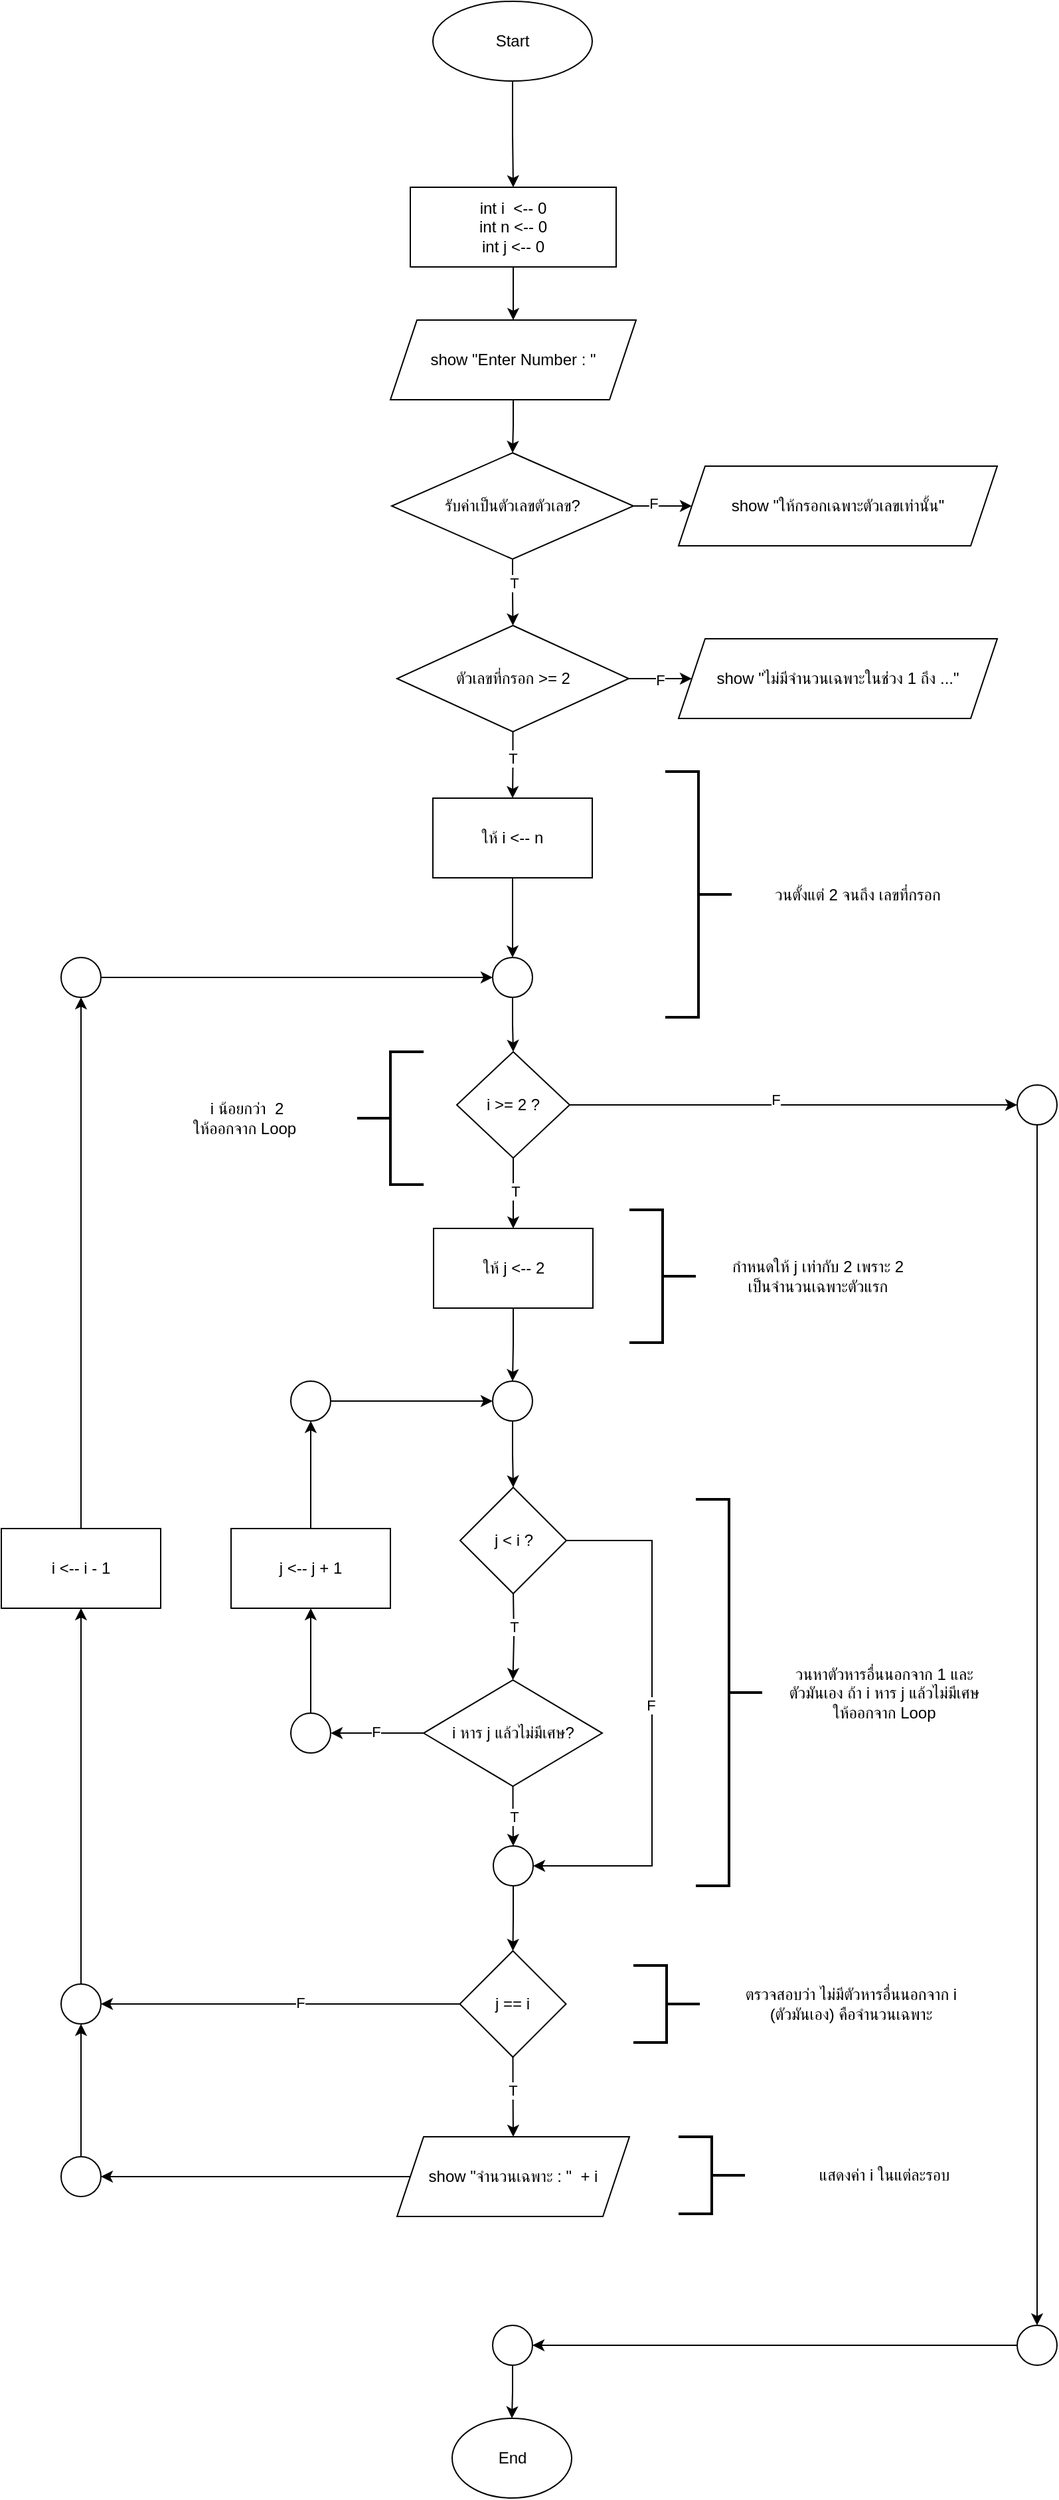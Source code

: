 <mxfile version="28.1.2">
  <diagram name="Page-1" id="D4TebotzHGCMaRnrzphw">
    <mxGraphModel dx="1433" dy="870" grid="1" gridSize="10" guides="1" tooltips="1" connect="1" arrows="1" fold="1" page="1" pageScale="1" pageWidth="850" pageHeight="1100" math="0" shadow="0">
      <root>
        <mxCell id="0" />
        <mxCell id="1" parent="0" />
        <mxCell id="0oZE_neVgrIPyHd80c5C-3" value="" style="edgeStyle=orthogonalEdgeStyle;rounded=0;orthogonalLoop=1;jettySize=auto;html=1;" parent="1" source="0oZE_neVgrIPyHd80c5C-1" target="0oZE_neVgrIPyHd80c5C-2" edge="1">
          <mxGeometry relative="1" as="geometry" />
        </mxCell>
        <mxCell id="0oZE_neVgrIPyHd80c5C-1" value="Start" style="ellipse;whiteSpace=wrap;html=1;" parent="1" vertex="1">
          <mxGeometry x="352" y="40" width="120" height="60" as="geometry" />
        </mxCell>
        <mxCell id="0oZE_neVgrIPyHd80c5C-5" style="edgeStyle=orthogonalEdgeStyle;rounded=0;orthogonalLoop=1;jettySize=auto;html=1;exitX=0.5;exitY=1;exitDx=0;exitDy=0;entryX=0.5;entryY=0;entryDx=0;entryDy=0;" parent="1" source="0oZE_neVgrIPyHd80c5C-2" target="0oZE_neVgrIPyHd80c5C-4" edge="1">
          <mxGeometry relative="1" as="geometry" />
        </mxCell>
        <mxCell id="0oZE_neVgrIPyHd80c5C-2" value="int i&amp;nbsp; &amp;lt;-- 0&lt;div&gt;&lt;span style=&quot;background-color: transparent; color: light-dark(rgb(0, 0, 0), rgb(255, 255, 255));&quot;&gt;int n &amp;lt;-- 0&lt;/span&gt;&lt;div&gt;&lt;span style=&quot;background-color: transparent; color: light-dark(rgb(0, 0, 0), rgb(255, 255, 255));&quot;&gt;int j &amp;lt;-- 0&lt;/span&gt;&lt;/div&gt;&lt;/div&gt;" style="whiteSpace=wrap;html=1;" parent="1" vertex="1">
          <mxGeometry x="335" y="180" width="155" height="60" as="geometry" />
        </mxCell>
        <mxCell id="0oZE_neVgrIPyHd80c5C-7" value="" style="edgeStyle=orthogonalEdgeStyle;rounded=0;orthogonalLoop=1;jettySize=auto;html=1;" parent="1" source="0oZE_neVgrIPyHd80c5C-4" target="0oZE_neVgrIPyHd80c5C-6" edge="1">
          <mxGeometry relative="1" as="geometry" />
        </mxCell>
        <mxCell id="0oZE_neVgrIPyHd80c5C-4" value="show &quot;Enter Number : &quot;" style="shape=parallelogram;perimeter=parallelogramPerimeter;whiteSpace=wrap;html=1;fixedSize=1;" parent="1" vertex="1">
          <mxGeometry x="320" y="280" width="185" height="60" as="geometry" />
        </mxCell>
        <mxCell id="0oZE_neVgrIPyHd80c5C-9" value="" style="edgeStyle=orthogonalEdgeStyle;rounded=0;orthogonalLoop=1;jettySize=auto;html=1;" parent="1" source="0oZE_neVgrIPyHd80c5C-6" target="0oZE_neVgrIPyHd80c5C-8" edge="1">
          <mxGeometry relative="1" as="geometry" />
        </mxCell>
        <mxCell id="0oZE_neVgrIPyHd80c5C-114" value="T" style="edgeLabel;html=1;align=center;verticalAlign=middle;resizable=0;points=[];" parent="0oZE_neVgrIPyHd80c5C-9" vertex="1" connectable="0">
          <mxGeometry x="-0.284" y="1" relative="1" as="geometry">
            <mxPoint as="offset" />
          </mxGeometry>
        </mxCell>
        <mxCell id="0oZE_neVgrIPyHd80c5C-11" style="edgeStyle=orthogonalEdgeStyle;rounded=0;orthogonalLoop=1;jettySize=auto;html=1;exitX=1;exitY=0.5;exitDx=0;exitDy=0;entryX=0;entryY=0.5;entryDx=0;entryDy=0;" parent="1" source="0oZE_neVgrIPyHd80c5C-6" target="0oZE_neVgrIPyHd80c5C-10" edge="1">
          <mxGeometry relative="1" as="geometry" />
        </mxCell>
        <mxCell id="0oZE_neVgrIPyHd80c5C-14" value="F" style="edgeLabel;html=1;align=center;verticalAlign=middle;resizable=0;points=[];" parent="0oZE_neVgrIPyHd80c5C-11" vertex="1" connectable="0">
          <mxGeometry x="-0.036" y="2" relative="1" as="geometry">
            <mxPoint as="offset" />
          </mxGeometry>
        </mxCell>
        <mxCell id="0oZE_neVgrIPyHd80c5C-6" value="รับค่าเป็นตัวเลขตัวเลข?" style="rhombus;whiteSpace=wrap;html=1;" parent="1" vertex="1">
          <mxGeometry x="321" y="380" width="182" height="80" as="geometry" />
        </mxCell>
        <mxCell id="0oZE_neVgrIPyHd80c5C-13" style="edgeStyle=orthogonalEdgeStyle;rounded=0;orthogonalLoop=1;jettySize=auto;html=1;exitX=1;exitY=0.5;exitDx=0;exitDy=0;entryX=0;entryY=0.5;entryDx=0;entryDy=0;" parent="1" source="0oZE_neVgrIPyHd80c5C-8" target="0oZE_neVgrIPyHd80c5C-12" edge="1">
          <mxGeometry relative="1" as="geometry" />
        </mxCell>
        <mxCell id="0oZE_neVgrIPyHd80c5C-15" value="F" style="edgeLabel;html=1;align=center;verticalAlign=middle;resizable=0;points=[];" parent="0oZE_neVgrIPyHd80c5C-13" vertex="1" connectable="0">
          <mxGeometry x="0.048" y="-1" relative="1" as="geometry">
            <mxPoint x="1" as="offset" />
          </mxGeometry>
        </mxCell>
        <mxCell id="0oZE_neVgrIPyHd80c5C-17" value="" style="edgeStyle=orthogonalEdgeStyle;rounded=0;orthogonalLoop=1;jettySize=auto;html=1;entryX=0.5;entryY=0;entryDx=0;entryDy=0;" parent="1" source="0oZE_neVgrIPyHd80c5C-8" target="0oZE_neVgrIPyHd80c5C-20" edge="1">
          <mxGeometry relative="1" as="geometry" />
        </mxCell>
        <mxCell id="0oZE_neVgrIPyHd80c5C-115" value="T" style="edgeLabel;html=1;align=center;verticalAlign=middle;resizable=0;points=[];" parent="0oZE_neVgrIPyHd80c5C-17" vertex="1" connectable="0">
          <mxGeometry x="-0.224" y="-1" relative="1" as="geometry">
            <mxPoint as="offset" />
          </mxGeometry>
        </mxCell>
        <mxCell id="0oZE_neVgrIPyHd80c5C-8" value="ตัวเลขที่กรอก &amp;gt;= 2" style="rhombus;whiteSpace=wrap;html=1;" parent="1" vertex="1">
          <mxGeometry x="325" y="510" width="174.5" height="80" as="geometry" />
        </mxCell>
        <mxCell id="0oZE_neVgrIPyHd80c5C-10" value="&lt;span&gt;&lt;font face=&quot;Helvetica&quot; style=&quot;color: light-dark(rgb(0, 0, 0), rgb(255, 255, 255));&quot;&gt;show &quot;&lt;span style=&quot;white-space: pre;&quot;&gt;ให้กรอกเฉพาะตัวเลขเท่านั้น&lt;/span&gt;&quot;&lt;/font&gt;&lt;/span&gt;" style="shape=parallelogram;perimeter=parallelogramPerimeter;whiteSpace=wrap;html=1;fixedSize=1;" parent="1" vertex="1">
          <mxGeometry x="537" y="390" width="240" height="60" as="geometry" />
        </mxCell>
        <mxCell id="0oZE_neVgrIPyHd80c5C-12" value="&lt;p&gt;&lt;font style=&quot;color: light-dark(rgb(0, 0, 0), rgb(255, 255, 255));&quot; face=&quot;Helvetica&quot;&gt;&lt;font style=&quot;&quot;&gt;show &quot;&lt;/font&gt;&lt;span style=&quot;white-space: pre;&quot;&gt;ไม่มีจำนวนเฉพาะในช่วง 1 ถึง ...&lt;/span&gt;&quot;&lt;/font&gt;&lt;/p&gt;" style="shape=parallelogram;perimeter=parallelogramPerimeter;whiteSpace=wrap;html=1;fixedSize=1;" parent="1" vertex="1">
          <mxGeometry x="537" y="520" width="240" height="60" as="geometry" />
        </mxCell>
        <mxCell id="0oZE_neVgrIPyHd80c5C-57" style="edgeStyle=orthogonalEdgeStyle;rounded=0;orthogonalLoop=1;jettySize=auto;html=1;exitX=0.5;exitY=1;exitDx=0;exitDy=0;entryX=0.5;entryY=0;entryDx=0;entryDy=0;" parent="1" source="0oZE_neVgrIPyHd80c5C-16" target="0oZE_neVgrIPyHd80c5C-22" edge="1">
          <mxGeometry relative="1" as="geometry" />
        </mxCell>
        <mxCell id="0oZE_neVgrIPyHd80c5C-16" value="" style="ellipse;whiteSpace=wrap;html=1;" parent="1" vertex="1">
          <mxGeometry x="397" y="760" width="30" height="30" as="geometry" />
        </mxCell>
        <mxCell id="0oZE_neVgrIPyHd80c5C-56" style="edgeStyle=orthogonalEdgeStyle;rounded=0;orthogonalLoop=1;jettySize=auto;html=1;exitX=0.5;exitY=1;exitDx=0;exitDy=0;entryX=0.5;entryY=0;entryDx=0;entryDy=0;" parent="1" source="0oZE_neVgrIPyHd80c5C-20" target="0oZE_neVgrIPyHd80c5C-16" edge="1">
          <mxGeometry relative="1" as="geometry" />
        </mxCell>
        <mxCell id="0oZE_neVgrIPyHd80c5C-20" value="ให้ i &amp;lt;-- n" style="whiteSpace=wrap;html=1;" parent="1" vertex="1">
          <mxGeometry x="352" y="640" width="120" height="60" as="geometry" />
        </mxCell>
        <mxCell id="0oZE_neVgrIPyHd80c5C-27" value="" style="edgeStyle=orthogonalEdgeStyle;rounded=0;orthogonalLoop=1;jettySize=auto;html=1;entryX=0.5;entryY=0;entryDx=0;entryDy=0;" parent="1" source="0oZE_neVgrIPyHd80c5C-22" target="0oZE_neVgrIPyHd80c5C-31" edge="1">
          <mxGeometry relative="1" as="geometry">
            <mxPoint x="412.5" y="960" as="targetPoint" />
          </mxGeometry>
        </mxCell>
        <mxCell id="0oZE_neVgrIPyHd80c5C-30" value="T" style="edgeLabel;html=1;align=center;verticalAlign=middle;resizable=0;points=[];" parent="0oZE_neVgrIPyHd80c5C-27" vertex="1" connectable="0">
          <mxGeometry x="-0.06" y="1" relative="1" as="geometry">
            <mxPoint as="offset" />
          </mxGeometry>
        </mxCell>
        <mxCell id="0oZE_neVgrIPyHd80c5C-79" style="edgeStyle=orthogonalEdgeStyle;rounded=0;orthogonalLoop=1;jettySize=auto;html=1;exitX=1;exitY=0.5;exitDx=0;exitDy=0;entryX=0;entryY=0.5;entryDx=0;entryDy=0;" parent="1" source="0oZE_neVgrIPyHd80c5C-22" target="0oZE_neVgrIPyHd80c5C-78" edge="1">
          <mxGeometry relative="1" as="geometry" />
        </mxCell>
        <mxCell id="0oZE_neVgrIPyHd80c5C-80" value="F" style="edgeLabel;html=1;align=center;verticalAlign=middle;resizable=0;points=[];" parent="0oZE_neVgrIPyHd80c5C-79" vertex="1" connectable="0">
          <mxGeometry x="-0.083" y="4" relative="1" as="geometry">
            <mxPoint as="offset" />
          </mxGeometry>
        </mxCell>
        <mxCell id="0oZE_neVgrIPyHd80c5C-22" value="i &amp;gt;= 2 ?" style="rhombus;whiteSpace=wrap;html=1;" parent="1" vertex="1">
          <mxGeometry x="370" y="831" width="85" height="80" as="geometry" />
        </mxCell>
        <mxCell id="0oZE_neVgrIPyHd80c5C-42" style="edgeStyle=orthogonalEdgeStyle;rounded=0;orthogonalLoop=1;jettySize=auto;html=1;exitX=0.5;exitY=1;exitDx=0;exitDy=0;entryX=0.5;entryY=0;entryDx=0;entryDy=0;" parent="1" source="0oZE_neVgrIPyHd80c5C-31" target="0oZE_neVgrIPyHd80c5C-41" edge="1">
          <mxGeometry relative="1" as="geometry" />
        </mxCell>
        <mxCell id="0oZE_neVgrIPyHd80c5C-31" value="ให้ j &amp;lt;-- 2" style="whiteSpace=wrap;html=1;" parent="1" vertex="1">
          <mxGeometry x="352.5" y="964" width="120" height="60" as="geometry" />
        </mxCell>
        <mxCell id="0oZE_neVgrIPyHd80c5C-33" value="" style="strokeWidth=2;html=1;shape=mxgraph.flowchart.annotation_2;align=left;labelPosition=right;pointerEvents=1;rotation=-180;" parent="1" vertex="1">
          <mxGeometry x="527" y="620" width="50" height="185" as="geometry" />
        </mxCell>
        <mxCell id="0oZE_neVgrIPyHd80c5C-34" value="วนตั้งแต่ 2 จนถึง เลขที่กรอก" style="text;html=1;align=center;verticalAlign=middle;whiteSpace=wrap;rounded=0;" parent="1" vertex="1">
          <mxGeometry x="597" y="697.5" width="150" height="30" as="geometry" />
        </mxCell>
        <mxCell id="0oZE_neVgrIPyHd80c5C-38" value="" style="edgeStyle=orthogonalEdgeStyle;rounded=0;orthogonalLoop=1;jettySize=auto;html=1;" parent="1" target="0oZE_neVgrIPyHd80c5C-37" edge="1">
          <mxGeometry relative="1" as="geometry">
            <mxPoint x="412.538" y="1239.002" as="sourcePoint" />
          </mxGeometry>
        </mxCell>
        <mxCell id="0oZE_neVgrIPyHd80c5C-66" value="T" style="edgeLabel;html=1;align=center;verticalAlign=middle;resizable=0;points=[];" parent="0oZE_neVgrIPyHd80c5C-38" vertex="1" connectable="0">
          <mxGeometry x="-0.244" relative="1" as="geometry">
            <mxPoint as="offset" />
          </mxGeometry>
        </mxCell>
        <mxCell id="0oZE_neVgrIPyHd80c5C-63" style="edgeStyle=orthogonalEdgeStyle;rounded=0;orthogonalLoop=1;jettySize=auto;html=1;exitX=1;exitY=0.5;exitDx=0;exitDy=0;entryX=1;entryY=0.5;entryDx=0;entryDy=0;" parent="1" source="0oZE_neVgrIPyHd80c5C-35" target="0oZE_neVgrIPyHd80c5C-60" edge="1">
          <mxGeometry relative="1" as="geometry">
            <Array as="points">
              <mxPoint x="517" y="1199" />
              <mxPoint x="517" y="1444" />
            </Array>
          </mxGeometry>
        </mxCell>
        <mxCell id="0oZE_neVgrIPyHd80c5C-67" value="F" style="edgeLabel;html=1;align=center;verticalAlign=middle;resizable=0;points=[];" parent="0oZE_neVgrIPyHd80c5C-63" vertex="1" connectable="0">
          <mxGeometry x="-0.06" y="-1" relative="1" as="geometry">
            <mxPoint y="1" as="offset" />
          </mxGeometry>
        </mxCell>
        <mxCell id="0oZE_neVgrIPyHd80c5C-35" value="j &amp;lt; i ?" style="rhombus;whiteSpace=wrap;html=1;" parent="1" vertex="1">
          <mxGeometry x="372.5" y="1159" width="80" height="80" as="geometry" />
        </mxCell>
        <mxCell id="0oZE_neVgrIPyHd80c5C-61" style="edgeStyle=orthogonalEdgeStyle;rounded=0;orthogonalLoop=1;jettySize=auto;html=1;exitX=0.5;exitY=1;exitDx=0;exitDy=0;entryX=0.5;entryY=0;entryDx=0;entryDy=0;" parent="1" source="0oZE_neVgrIPyHd80c5C-37" target="0oZE_neVgrIPyHd80c5C-60" edge="1">
          <mxGeometry relative="1" as="geometry" />
        </mxCell>
        <mxCell id="0oZE_neVgrIPyHd80c5C-68" value="T" style="edgeLabel;html=1;align=center;verticalAlign=middle;resizable=0;points=[];" parent="0oZE_neVgrIPyHd80c5C-61" vertex="1" connectable="0">
          <mxGeometry x="0.006" y="1" relative="1" as="geometry">
            <mxPoint x="-1" as="offset" />
          </mxGeometry>
        </mxCell>
        <mxCell id="0oZE_neVgrIPyHd80c5C-92" style="edgeStyle=orthogonalEdgeStyle;rounded=0;orthogonalLoop=1;jettySize=auto;html=1;exitX=0;exitY=0.5;exitDx=0;exitDy=0;entryX=1;entryY=0.5;entryDx=0;entryDy=0;" parent="1" source="0oZE_neVgrIPyHd80c5C-37" target="0oZE_neVgrIPyHd80c5C-89" edge="1">
          <mxGeometry relative="1" as="geometry" />
        </mxCell>
        <mxCell id="0oZE_neVgrIPyHd80c5C-102" value="F" style="edgeLabel;html=1;align=center;verticalAlign=middle;resizable=0;points=[];" parent="0oZE_neVgrIPyHd80c5C-92" vertex="1" connectable="0">
          <mxGeometry x="0.033" y="-1" relative="1" as="geometry">
            <mxPoint as="offset" />
          </mxGeometry>
        </mxCell>
        <mxCell id="0oZE_neVgrIPyHd80c5C-37" value="i หาร j แล้วไม่มีเศษ?" style="rhombus;whiteSpace=wrap;html=1;" parent="1" vertex="1">
          <mxGeometry x="345" y="1304.04" width="134.5" height="80" as="geometry" />
        </mxCell>
        <mxCell id="0oZE_neVgrIPyHd80c5C-100" style="edgeStyle=orthogonalEdgeStyle;rounded=0;orthogonalLoop=1;jettySize=auto;html=1;exitX=0.5;exitY=0;exitDx=0;exitDy=0;entryX=0.5;entryY=1;entryDx=0;entryDy=0;" parent="1" source="0oZE_neVgrIPyHd80c5C-39" target="0oZE_neVgrIPyHd80c5C-99" edge="1">
          <mxGeometry relative="1" as="geometry" />
        </mxCell>
        <mxCell id="0oZE_neVgrIPyHd80c5C-39" value="j &amp;lt;-- j + 1" style="whiteSpace=wrap;html=1;" parent="1" vertex="1">
          <mxGeometry x="200" y="1190" width="120" height="60" as="geometry" />
        </mxCell>
        <mxCell id="0oZE_neVgrIPyHd80c5C-43" style="edgeStyle=orthogonalEdgeStyle;rounded=0;orthogonalLoop=1;jettySize=auto;html=1;exitX=0.5;exitY=1;exitDx=0;exitDy=0;entryX=0.5;entryY=0;entryDx=0;entryDy=0;" parent="1" source="0oZE_neVgrIPyHd80c5C-41" target="0oZE_neVgrIPyHd80c5C-35" edge="1">
          <mxGeometry relative="1" as="geometry" />
        </mxCell>
        <mxCell id="0oZE_neVgrIPyHd80c5C-41" value="" style="ellipse;whiteSpace=wrap;html=1;" parent="1" vertex="1">
          <mxGeometry x="397" y="1079" width="30" height="30" as="geometry" />
        </mxCell>
        <mxCell id="0oZE_neVgrIPyHd80c5C-50" style="edgeStyle=orthogonalEdgeStyle;rounded=0;orthogonalLoop=1;jettySize=auto;html=1;exitX=0.5;exitY=1;exitDx=0;exitDy=0;entryX=0.5;entryY=0;entryDx=0;entryDy=0;" parent="1" source="0oZE_neVgrIPyHd80c5C-45" target="0oZE_neVgrIPyHd80c5C-49" edge="1">
          <mxGeometry relative="1" as="geometry" />
        </mxCell>
        <mxCell id="0oZE_neVgrIPyHd80c5C-69" value="T" style="edgeLabel;html=1;align=center;verticalAlign=middle;resizable=0;points=[];" parent="0oZE_neVgrIPyHd80c5C-50" vertex="1" connectable="0">
          <mxGeometry x="-0.177" y="-1" relative="1" as="geometry">
            <mxPoint as="offset" />
          </mxGeometry>
        </mxCell>
        <mxCell id="0oZE_neVgrIPyHd80c5C-88" style="edgeStyle=orthogonalEdgeStyle;rounded=0;orthogonalLoop=1;jettySize=auto;html=1;exitX=0;exitY=0.5;exitDx=0;exitDy=0;entryX=1;entryY=0.5;entryDx=0;entryDy=0;" parent="1" source="0oZE_neVgrIPyHd80c5C-45" target="0oZE_neVgrIPyHd80c5C-91" edge="1">
          <mxGeometry relative="1" as="geometry">
            <mxPoint x="307" y="1550" as="targetPoint" />
          </mxGeometry>
        </mxCell>
        <mxCell id="0oZE_neVgrIPyHd80c5C-113" value="F" style="edgeLabel;html=1;align=center;verticalAlign=middle;resizable=0;points=[];" parent="0oZE_neVgrIPyHd80c5C-88" vertex="1" connectable="0">
          <mxGeometry x="-0.106" y="-1" relative="1" as="geometry">
            <mxPoint as="offset" />
          </mxGeometry>
        </mxCell>
        <mxCell id="0oZE_neVgrIPyHd80c5C-45" value="j == i" style="rhombus;whiteSpace=wrap;html=1;" parent="1" vertex="1">
          <mxGeometry x="372.25" y="1508" width="80" height="80" as="geometry" />
        </mxCell>
        <mxCell id="0oZE_neVgrIPyHd80c5C-95" style="edgeStyle=orthogonalEdgeStyle;rounded=0;orthogonalLoop=1;jettySize=auto;html=1;exitX=0;exitY=0.5;exitDx=0;exitDy=0;entryX=1;entryY=0.5;entryDx=0;entryDy=0;" parent="1" source="0oZE_neVgrIPyHd80c5C-49" target="0oZE_neVgrIPyHd80c5C-83" edge="1">
          <mxGeometry relative="1" as="geometry" />
        </mxCell>
        <mxCell id="0oZE_neVgrIPyHd80c5C-49" value="show &quot;จำนวนเฉพาะ : &quot;&amp;nbsp; + i" style="shape=parallelogram;perimeter=parallelogramPerimeter;whiteSpace=wrap;html=1;fixedSize=1;" parent="1" vertex="1">
          <mxGeometry x="325" y="1648" width="175" height="60" as="geometry" />
        </mxCell>
        <mxCell id="0oZE_neVgrIPyHd80c5C-98" style="edgeStyle=orthogonalEdgeStyle;rounded=0;orthogonalLoop=1;jettySize=auto;html=1;exitX=0.5;exitY=0;exitDx=0;exitDy=0;entryX=0.5;entryY=1;entryDx=0;entryDy=0;" parent="1" source="0oZE_neVgrIPyHd80c5C-52" target="0oZE_neVgrIPyHd80c5C-81" edge="1">
          <mxGeometry relative="1" as="geometry" />
        </mxCell>
        <mxCell id="0oZE_neVgrIPyHd80c5C-52" value="i &amp;lt;-- i - 1" style="whiteSpace=wrap;html=1;" parent="1" vertex="1">
          <mxGeometry x="27" y="1190" width="120" height="60" as="geometry" />
        </mxCell>
        <mxCell id="0oZE_neVgrIPyHd80c5C-62" style="edgeStyle=orthogonalEdgeStyle;rounded=0;orthogonalLoop=1;jettySize=auto;html=1;exitX=0.5;exitY=1;exitDx=0;exitDy=0;entryX=0.5;entryY=0;entryDx=0;entryDy=0;" parent="1" source="0oZE_neVgrIPyHd80c5C-60" target="0oZE_neVgrIPyHd80c5C-45" edge="1">
          <mxGeometry relative="1" as="geometry" />
        </mxCell>
        <mxCell id="0oZE_neVgrIPyHd80c5C-60" value="" style="ellipse;whiteSpace=wrap;html=1;" parent="1" vertex="1">
          <mxGeometry x="397.5" y="1429" width="30" height="30" as="geometry" />
        </mxCell>
        <mxCell id="0oZE_neVgrIPyHd80c5C-77" style="edgeStyle=orthogonalEdgeStyle;rounded=0;orthogonalLoop=1;jettySize=auto;html=1;exitX=0.5;exitY=1;exitDx=0;exitDy=0;entryX=0.5;entryY=0;entryDx=0;entryDy=0;" parent="1" source="0oZE_neVgrIPyHd80c5C-72" target="0oZE_neVgrIPyHd80c5C-76" edge="1">
          <mxGeometry relative="1" as="geometry" />
        </mxCell>
        <mxCell id="0oZE_neVgrIPyHd80c5C-72" value="" style="ellipse;whiteSpace=wrap;html=1;" parent="1" vertex="1">
          <mxGeometry x="397" y="1790" width="30" height="30" as="geometry" />
        </mxCell>
        <mxCell id="0oZE_neVgrIPyHd80c5C-75" style="edgeStyle=orthogonalEdgeStyle;rounded=0;orthogonalLoop=1;jettySize=auto;html=1;exitX=0;exitY=0.5;exitDx=0;exitDy=0;entryX=1;entryY=0.5;entryDx=0;entryDy=0;" parent="1" source="0oZE_neVgrIPyHd80c5C-73" target="0oZE_neVgrIPyHd80c5C-72" edge="1">
          <mxGeometry relative="1" as="geometry" />
        </mxCell>
        <mxCell id="0oZE_neVgrIPyHd80c5C-73" value="" style="ellipse;whiteSpace=wrap;html=1;" parent="1" vertex="1">
          <mxGeometry x="792" y="1790" width="30" height="30" as="geometry" />
        </mxCell>
        <mxCell id="0oZE_neVgrIPyHd80c5C-76" value="End" style="ellipse;whiteSpace=wrap;html=1;" parent="1" vertex="1">
          <mxGeometry x="366.5" y="1860" width="90" height="60" as="geometry" />
        </mxCell>
        <mxCell id="0oZE_neVgrIPyHd80c5C-106" style="edgeStyle=orthogonalEdgeStyle;rounded=0;orthogonalLoop=1;jettySize=auto;html=1;exitX=0.5;exitY=1;exitDx=0;exitDy=0;entryX=0.5;entryY=0;entryDx=0;entryDy=0;" parent="1" source="0oZE_neVgrIPyHd80c5C-78" target="0oZE_neVgrIPyHd80c5C-73" edge="1">
          <mxGeometry relative="1" as="geometry">
            <Array as="points">
              <mxPoint x="807" y="886" />
              <mxPoint x="807" y="1790" />
            </Array>
          </mxGeometry>
        </mxCell>
        <mxCell id="0oZE_neVgrIPyHd80c5C-78" value="" style="ellipse;whiteSpace=wrap;html=1;" parent="1" vertex="1">
          <mxGeometry x="792" y="856" width="30" height="30" as="geometry" />
        </mxCell>
        <mxCell id="0oZE_neVgrIPyHd80c5C-82" style="edgeStyle=orthogonalEdgeStyle;rounded=0;orthogonalLoop=1;jettySize=auto;html=1;exitX=1;exitY=0.5;exitDx=0;exitDy=0;entryX=0;entryY=0.5;entryDx=0;entryDy=0;" parent="1" source="0oZE_neVgrIPyHd80c5C-81" target="0oZE_neVgrIPyHd80c5C-16" edge="1">
          <mxGeometry relative="1" as="geometry" />
        </mxCell>
        <mxCell id="0oZE_neVgrIPyHd80c5C-81" value="" style="ellipse;whiteSpace=wrap;html=1;" parent="1" vertex="1">
          <mxGeometry x="72" y="760" width="30" height="30" as="geometry" />
        </mxCell>
        <mxCell id="0oZE_neVgrIPyHd80c5C-96" style="edgeStyle=orthogonalEdgeStyle;rounded=0;orthogonalLoop=1;jettySize=auto;html=1;exitX=0.5;exitY=0;exitDx=0;exitDy=0;entryX=0.5;entryY=1;entryDx=0;entryDy=0;" parent="1" source="0oZE_neVgrIPyHd80c5C-83" target="0oZE_neVgrIPyHd80c5C-91" edge="1">
          <mxGeometry relative="1" as="geometry" />
        </mxCell>
        <mxCell id="0oZE_neVgrIPyHd80c5C-83" value="" style="ellipse;whiteSpace=wrap;html=1;" parent="1" vertex="1">
          <mxGeometry x="72" y="1663" width="30" height="30" as="geometry" />
        </mxCell>
        <mxCell id="0oZE_neVgrIPyHd80c5C-94" style="edgeStyle=orthogonalEdgeStyle;rounded=0;orthogonalLoop=1;jettySize=auto;html=1;exitX=0.5;exitY=0;exitDx=0;exitDy=0;entryX=0.5;entryY=1;entryDx=0;entryDy=0;" parent="1" source="0oZE_neVgrIPyHd80c5C-89" target="0oZE_neVgrIPyHd80c5C-39" edge="1">
          <mxGeometry relative="1" as="geometry" />
        </mxCell>
        <mxCell id="0oZE_neVgrIPyHd80c5C-89" value="" style="ellipse;whiteSpace=wrap;html=1;" parent="1" vertex="1">
          <mxGeometry x="245" y="1329.04" width="30" height="30" as="geometry" />
        </mxCell>
        <mxCell id="0oZE_neVgrIPyHd80c5C-97" style="edgeStyle=orthogonalEdgeStyle;rounded=0;orthogonalLoop=1;jettySize=auto;html=1;exitX=0.5;exitY=0;exitDx=0;exitDy=0;entryX=0.5;entryY=1;entryDx=0;entryDy=0;" parent="1" source="0oZE_neVgrIPyHd80c5C-91" target="0oZE_neVgrIPyHd80c5C-52" edge="1">
          <mxGeometry relative="1" as="geometry" />
        </mxCell>
        <mxCell id="0oZE_neVgrIPyHd80c5C-91" value="" style="ellipse;whiteSpace=wrap;html=1;" parent="1" vertex="1">
          <mxGeometry x="72" y="1533" width="30" height="30" as="geometry" />
        </mxCell>
        <mxCell id="0oZE_neVgrIPyHd80c5C-101" style="edgeStyle=orthogonalEdgeStyle;rounded=0;orthogonalLoop=1;jettySize=auto;html=1;exitX=1;exitY=0.5;exitDx=0;exitDy=0;entryX=0;entryY=0.5;entryDx=0;entryDy=0;" parent="1" source="0oZE_neVgrIPyHd80c5C-99" target="0oZE_neVgrIPyHd80c5C-41" edge="1">
          <mxGeometry relative="1" as="geometry" />
        </mxCell>
        <mxCell id="0oZE_neVgrIPyHd80c5C-99" value="" style="ellipse;whiteSpace=wrap;html=1;" parent="1" vertex="1">
          <mxGeometry x="245" y="1079" width="30" height="30" as="geometry" />
        </mxCell>
        <mxCell id="0oZE_neVgrIPyHd80c5C-103" value="" style="strokeWidth=2;html=1;shape=mxgraph.flowchart.annotation_2;align=left;labelPosition=right;pointerEvents=1;" parent="1" vertex="1">
          <mxGeometry x="295" y="831" width="50" height="100" as="geometry" />
        </mxCell>
        <mxCell id="0oZE_neVgrIPyHd80c5C-104" value="i น้อยกว่า&amp;nbsp; 2&lt;div&gt;ให้ออกจาก Loop&lt;span style=&quot;background-color: transparent; color: light-dark(rgb(0, 0, 0), rgb(255, 255, 255));&quot;&gt;&amp;nbsp;&lt;/span&gt;&lt;/div&gt;" style="text;html=1;align=center;verticalAlign=middle;whiteSpace=wrap;rounded=0;" parent="1" vertex="1">
          <mxGeometry x="137" y="866" width="150" height="30" as="geometry" />
        </mxCell>
        <mxCell id="0oZE_neVgrIPyHd80c5C-107" value="" style="strokeWidth=2;html=1;shape=mxgraph.flowchart.annotation_2;align=left;labelPosition=right;pointerEvents=1;rotation=-180;" parent="1" vertex="1">
          <mxGeometry x="500" y="950" width="50" height="100" as="geometry" />
        </mxCell>
        <mxCell id="0oZE_neVgrIPyHd80c5C-108" value="กำหนดให้ j เท่ากับ 2 เพราะ 2 เป็นจำนวนเฉพาะตัวแรก" style="text;html=1;align=center;verticalAlign=middle;whiteSpace=wrap;rounded=0;" parent="1" vertex="1">
          <mxGeometry x="567" y="985" width="150" height="30" as="geometry" />
        </mxCell>
        <mxCell id="0oZE_neVgrIPyHd80c5C-109" value="" style="strokeWidth=2;html=1;shape=mxgraph.flowchart.annotation_2;align=left;labelPosition=right;pointerEvents=1;rotation=-180;" parent="1" vertex="1">
          <mxGeometry x="550" y="1168" width="50" height="291" as="geometry" />
        </mxCell>
        <mxCell id="0oZE_neVgrIPyHd80c5C-110" value="วนหาตัวหารอื่นนอกจาก 1 และ ตัวมันเอง ถ้า i หาร j แล้วไม่มีเศษ ให้ออกจาก Loop" style="text;html=1;align=center;verticalAlign=middle;whiteSpace=wrap;rounded=0;" parent="1" vertex="1">
          <mxGeometry x="617" y="1299.04" width="150" height="30" as="geometry" />
        </mxCell>
        <mxCell id="0oZE_neVgrIPyHd80c5C-111" value="" style="strokeWidth=2;html=1;shape=mxgraph.flowchart.annotation_2;align=left;labelPosition=right;pointerEvents=1;rotation=-180;" parent="1" vertex="1">
          <mxGeometry x="503" y="1519" width="50" height="58" as="geometry" />
        </mxCell>
        <mxCell id="0oZE_neVgrIPyHd80c5C-112" value="ตรวจสอบว่า ไม่มีตัวหารอื่นนอกจาก i (ตัวมันเอง) คือจำนวนเฉพาะ" style="text;html=1;align=center;verticalAlign=middle;whiteSpace=wrap;rounded=0;" parent="1" vertex="1">
          <mxGeometry x="577" y="1533" width="180" height="30" as="geometry" />
        </mxCell>
        <mxCell id="0oZE_neVgrIPyHd80c5C-116" value="" style="strokeWidth=2;html=1;shape=mxgraph.flowchart.annotation_2;align=left;labelPosition=right;pointerEvents=1;rotation=-180;" parent="1" vertex="1">
          <mxGeometry x="537" y="1648" width="50" height="58" as="geometry" />
        </mxCell>
        <mxCell id="0oZE_neVgrIPyHd80c5C-117" value="แสดงค่า i ในแต่ละรอบ" style="text;html=1;align=center;verticalAlign=middle;whiteSpace=wrap;rounded=0;" parent="1" vertex="1">
          <mxGeometry x="602" y="1662" width="180" height="30" as="geometry" />
        </mxCell>
      </root>
    </mxGraphModel>
  </diagram>
</mxfile>
